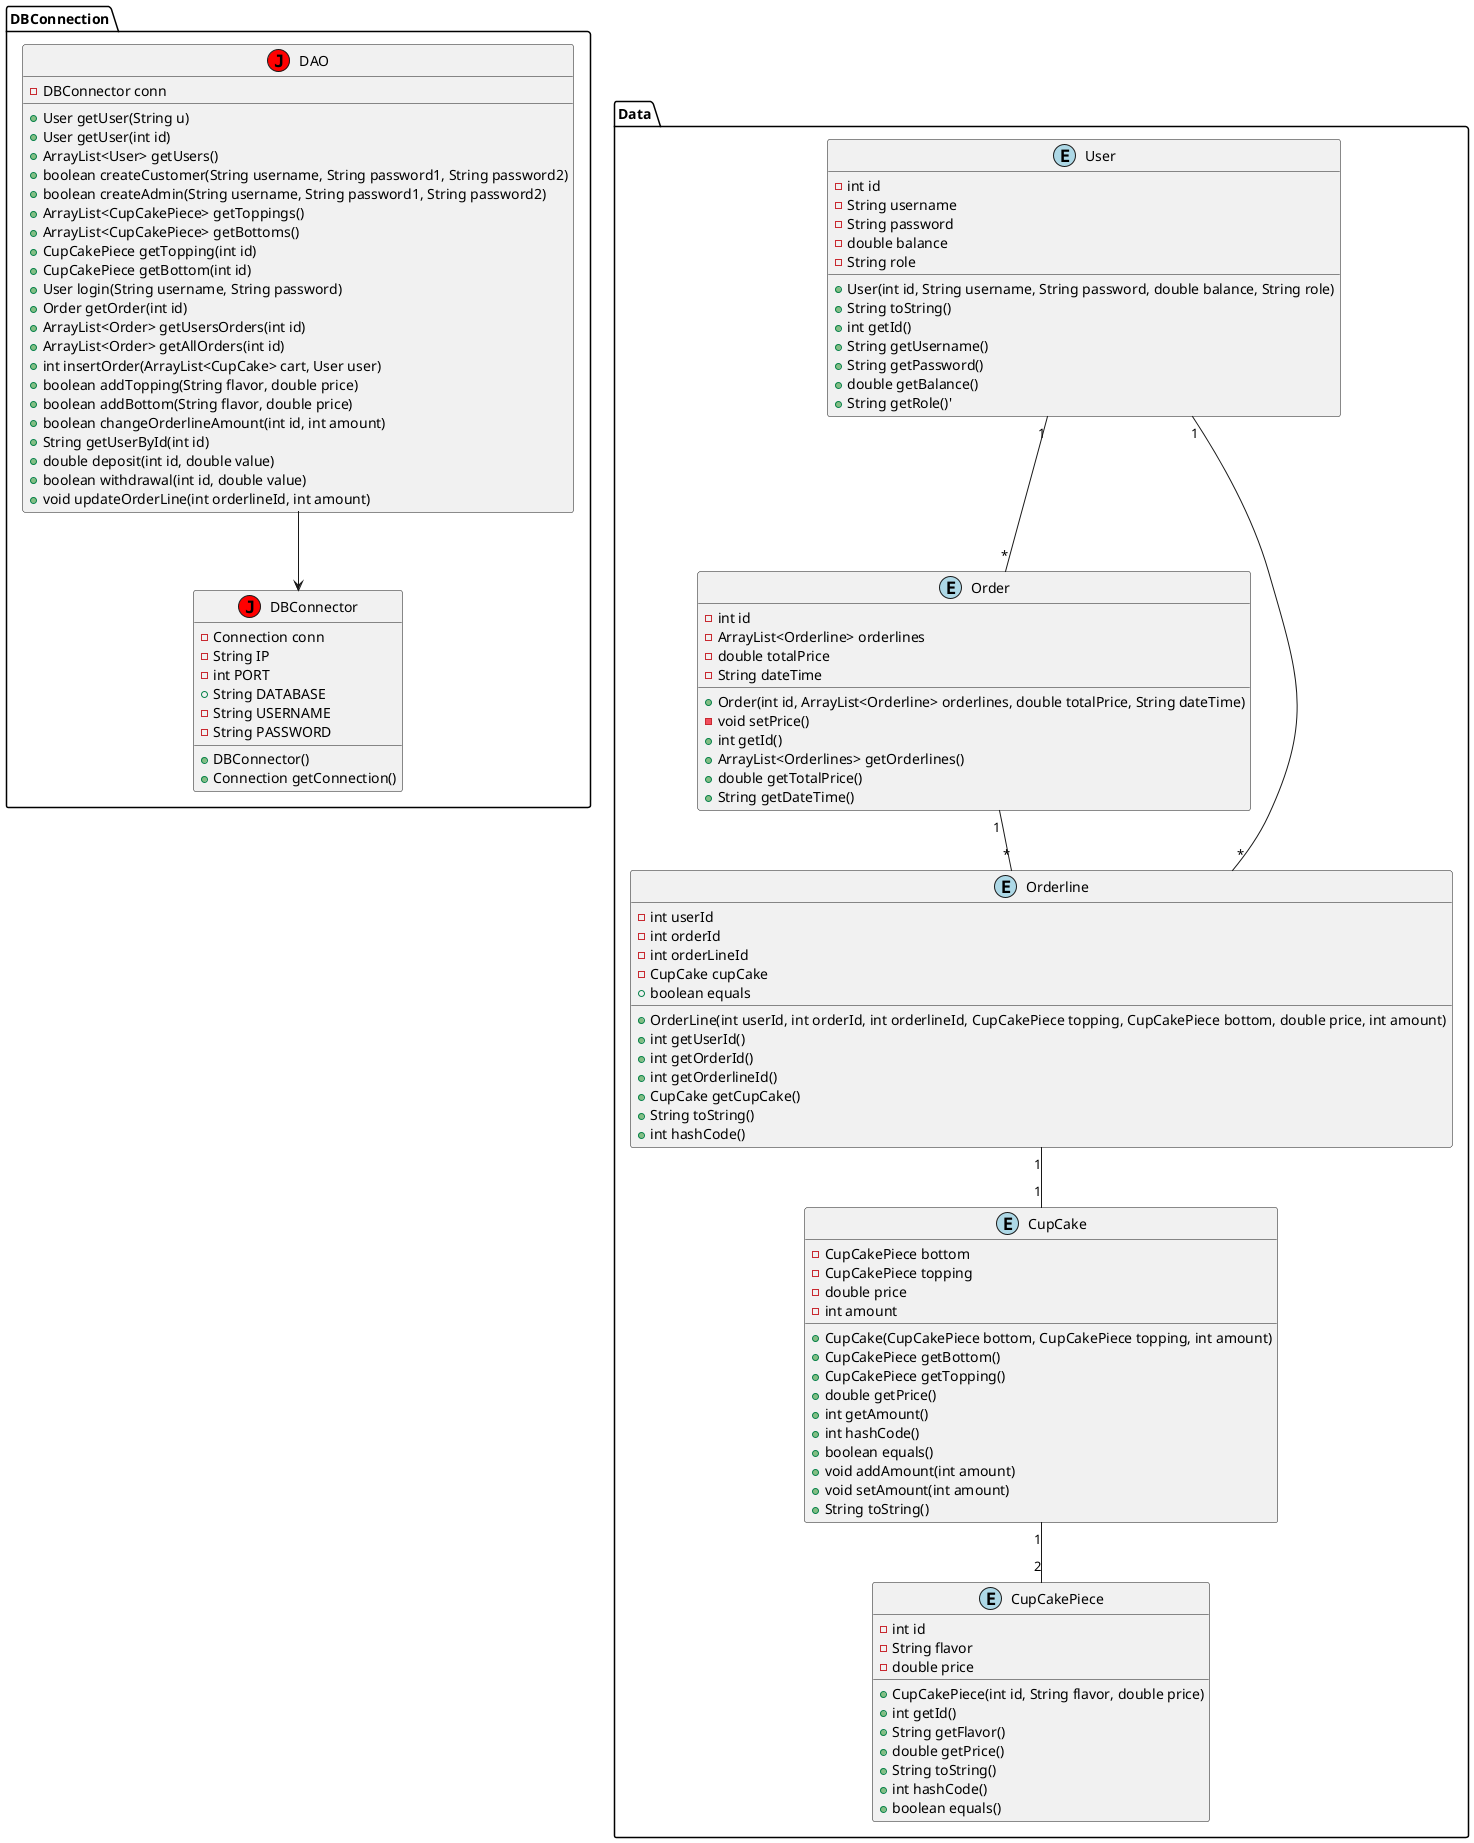 @startuml

package DBConnection{
class DAO << (J,red) >>
class DBConnector << (J,red) >>
}
package Data{
class CupCake << (E,lightblue) >>
class CupCakePiece << (E,lightblue) >>
class Order << (E,lightblue) >>
class Orderline << (E,lightblue) >>
class User << (E,lightblue) >>
}

CupCake : - CupCakePiece bottom
CupCake : - CupCakePiece topping
CupCake : - double price
CupCake : - int amount
CupCake : + CupCake(CupCakePiece bottom, CupCakePiece topping, int amount)
CupCake : + CupCakePiece getBottom()
CupCake : + CupCakePiece getTopping()
CupCake : + double getPrice()
CupCake : + int getAmount()
CupCake : + int hashCode()
CupCake : + boolean equals()
CupCake : + void addAmount(int amount)
CupCake : + void setAmount(int amount)
CupCake : + String toString()
CupCakePiece : - int id
CupCakePiece : - String flavor
CupCakePiece : - double price
CupCakePiece : + CupCakePiece(int id, String flavor, double price)
CupCakePiece : + int getId()
CupCakePiece : + String getFlavor()
CupCakePiece : + double getPrice()
CupCakePiece : + String toString()
CupCakePiece : + int hashCode()
CupCakePiece : + boolean equals()
Order : - int id
Order : - ArrayList<Orderline> orderlines
Order : - double totalPrice
Order : - String dateTime
Order : + Order(int id, ArrayList<Orderline> orderlines, double totalPrice, String dateTime)
Order : - void setPrice()
Order : + int getId()
Order : + ArrayList<Orderlines> getOrderlines()
Order : + double getTotalPrice()
Order : + String getDateTime()
Orderline : - int userId
Orderline : - int orderId
Orderline : - int orderLineId
Orderline : - CupCake cupCake
Orderline : + OrderLine(int userId, int orderId, int orderlineId, CupCakePiece topping, CupCakePiece bottom, double price, int amount)
Orderline : + int getUserId()
Orderline : + int getOrderId()
Orderline : + int getOrderlineId()
Orderline : + CupCake getCupCake()
Orderline : + String toString()
Orderline : + int hashCode()
Orderline : + boolean equals
User : - int id
User : - String username
User : - String password
User : - double balance
User : - String role
User : + User(int id, String username, String password, double balance, String role)
User : + String toString()
User : + int getId()
User : + String getUsername()
User : + String getPassword()
User : + double getBalance()
User : + String getRole()'
DAO : - DBConnector conn
DAO : + User getUser(String u)
DAO : + User getUser(int id)
DAO : + ArrayList<User> getUsers()
DAO : + boolean createCustomer(String username, String password1, String password2)
DAO : + boolean createAdmin(String username, String password1, String password2)
DAO : + ArrayList<CupCakePiece> getToppings()
DAO : + ArrayList<CupCakePiece> getBottoms()
DAO : + CupCakePiece getTopping(int id)
DAO : + CupCakePiece getBottom(int id)
DAO : + User login(String username, String password)
DAO : + Order getOrder(int id)
DAO : + ArrayList<Order> getUsersOrders(int id)
DAO : + ArrayList<Order> getAllOrders(int id)
DAO : + int insertOrder(ArrayList<CupCake> cart, User user)
DAO : + boolean addTopping(String flavor, double price)
DAO : + boolean addBottom(String flavor, double price)
DAO : + boolean changeOrderlineAmount(int id, int amount)
DAO : + String getUserById(int id)
DAO : + double deposit(int id, double value)
DAO : + boolean withdrawal(int id, double value)
DAO : + void updateOrderLine(int orderlineId, int amount)
DBConnector : - Connection conn
DBConnector : - String IP
DBConnector : - int PORT
DBConnector : + String DATABASE
DBConnector : - String USERNAME
DBConnector : - String PASSWORD
DBConnector : + DBConnector()
DBConnector : + Connection getConnection()

CupCake "1" -- "2" CupCakePiece
Order "1" -- "*" Orderline
Orderline "1" -- "1" CupCake
User "1" -- "*" Order
User "1" -- "*" Orderline
DAO --> DBConnector

@enduml
